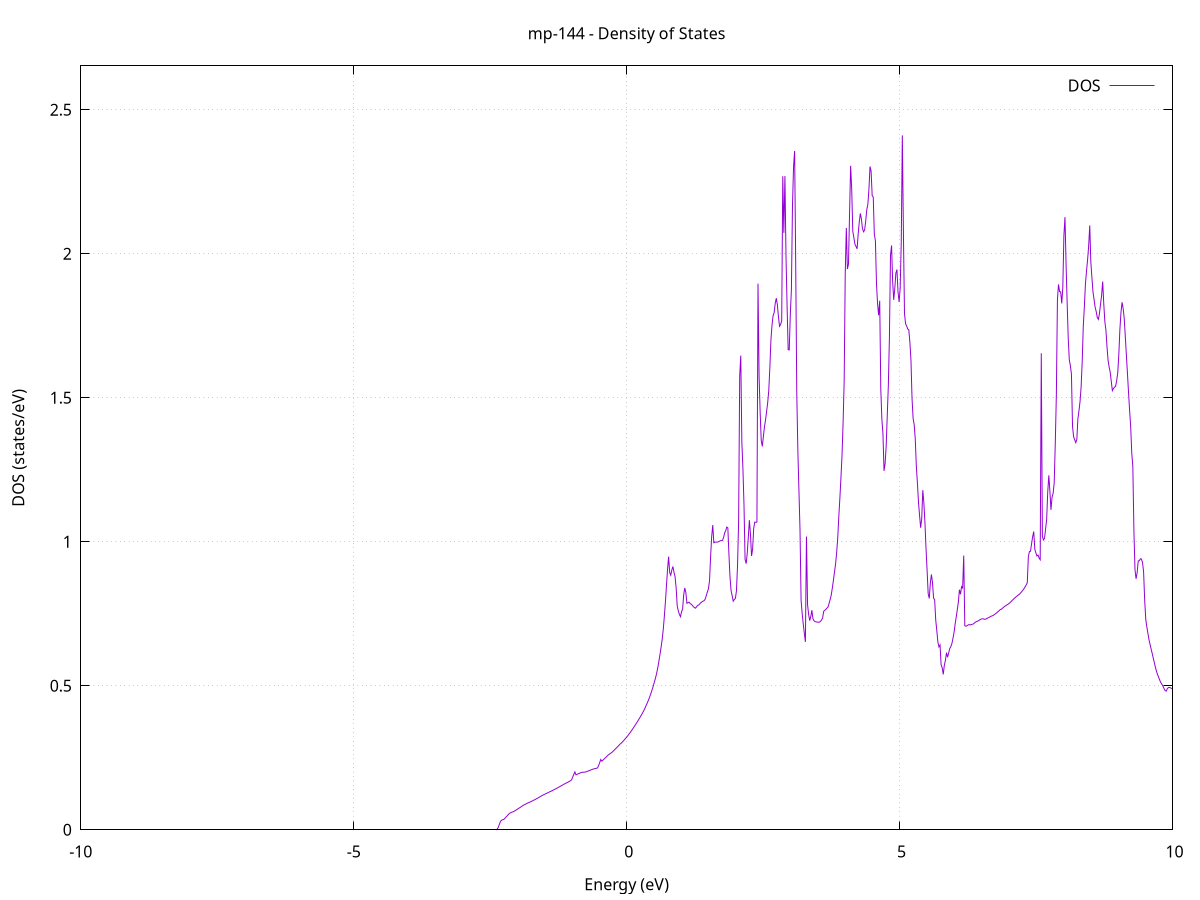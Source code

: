 set title 'mp-144 - Density of States'
set xlabel 'Energy (eV)'
set ylabel 'DOS (states/eV)'
set grid
set xrange [-10:10]
set yrange [0:2.652]
set xzeroaxis lt -1
set terminal png size 800,600
set output 'mp-144_dos_gnuplot.png'
plot '-' using 1:2 with lines title 'DOS'
-23.127200 0.000000
-23.107400 0.000000
-23.087700 0.000000
-23.068000 0.000000
-23.048200 0.000000
-23.028500 0.000000
-23.008800 0.000000
-22.989000 0.000000
-22.969300 0.000000
-22.949600 0.000000
-22.929800 0.000000
-22.910100 0.000000
-22.890400 0.000000
-22.870600 0.000000
-22.850900 0.000000
-22.831200 0.000000
-22.811400 0.000000
-22.791700 0.000000
-22.772000 0.000000
-22.752200 0.000000
-22.732500 0.000000
-22.712800 0.000000
-22.693000 0.000000
-22.673300 0.000000
-22.653600 0.000000
-22.633900 0.000000
-22.614100 0.000000
-22.594400 0.000000
-22.574700 0.000000
-22.554900 0.000000
-22.535200 0.000000
-22.515500 0.000000
-22.495700 0.000000
-22.476000 0.000000
-22.456300 0.000000
-22.436500 0.000000
-22.416800 0.000000
-22.397100 0.000000
-22.377300 0.000000
-22.357600 0.000000
-22.337900 0.000000
-22.318100 0.000000
-22.298400 0.000000
-22.278700 0.000000
-22.258900 0.000000
-22.239200 0.000000
-22.219500 0.000000
-22.199700 0.000000
-22.180000 0.000000
-22.160300 0.000000
-22.140500 0.000000
-22.120800 0.000000
-22.101100 0.000000
-22.081300 0.000000
-22.061600 0.000000
-22.041900 0.000000
-22.022100 0.000000
-22.002400 0.000000
-21.982700 0.000000
-21.963000 0.000000
-21.943200 0.000000
-21.923500 0.000000
-21.903800 0.000000
-21.884000 0.000000
-21.864300 0.000000
-21.844600 0.000000
-21.824800 0.000000
-21.805100 0.000000
-21.785400 0.000000
-21.765600 0.000000
-21.745900 0.000000
-21.726200 0.000000
-21.706400 0.000000
-21.686700 0.000000
-21.667000 0.000000
-21.647200 0.000000
-21.627500 0.000000
-21.607800 0.000000
-21.588000 0.000000
-21.568300 0.000000
-21.548600 0.000000
-21.528800 0.000000
-21.509100 0.000000
-21.489400 0.000000
-21.469600 0.000000
-21.449900 0.000000
-21.430200 0.000000
-21.410400 0.000000
-21.390700 0.000000
-21.371000 0.000000
-21.351300 0.000000
-21.331500 0.011000
-21.311800 0.419700
-21.292100 0.641100
-21.272300 1.910200
-21.252600 4.190500
-21.232900 6.754900
-21.213100 10.503700
-21.193400 15.255000
-21.173700 10.050000
-21.153900 8.197800
-21.134200 6.134900
-21.114500 4.926500
-21.094700 6.115700
-21.075000 6.454900
-21.055300 4.569700
-21.035500 6.322000
-21.015800 7.866400
-20.996100 6.489200
-20.976300 7.049000
-20.956600 8.431000
-20.936900 10.135600
-20.917100 12.429400
-20.897400 12.134700
-20.877700 12.749700
-20.857900 12.735300
-20.838200 12.860300
-20.818500 16.751400
-20.798700 17.566800
-20.779000 18.898700
-20.759300 31.930000
-20.739500 12.511500
-20.719800 8.309600
-20.700100 4.907200
-20.680400 1.799800
-20.660600 0.925200
-20.640900 0.000000
-20.621200 0.000000
-20.601400 0.000000
-20.581700 0.000000
-20.562000 0.000000
-20.542200 0.000000
-20.522500 0.000000
-20.502800 0.000000
-20.483000 0.000000
-20.463300 0.000000
-20.443600 0.000000
-20.423800 0.000000
-20.404100 0.000000
-20.384400 0.000000
-20.364600 0.000000
-20.344900 0.000000
-20.325200 0.000000
-20.305400 0.000000
-20.285700 0.000000
-20.266000 0.000000
-20.246200 0.000000
-20.226500 0.000000
-20.206800 0.000000
-20.187000 0.000000
-20.167300 0.000000
-20.147600 0.000000
-20.127800 0.000000
-20.108100 0.000000
-20.088400 0.000000
-20.068700 0.000000
-20.048900 0.000000
-20.029200 0.000000
-20.009500 0.000000
-19.989700 0.000000
-19.970000 0.000000
-19.950300 0.000000
-19.930500 0.000000
-19.910800 0.000000
-19.891100 0.000000
-19.871300 0.000000
-19.851600 0.000000
-19.831900 0.000000
-19.812100 0.000000
-19.792400 0.000000
-19.772700 0.000000
-19.752900 0.000000
-19.733200 0.000000
-19.713500 0.000000
-19.693700 0.000000
-19.674000 0.000000
-19.654300 0.000000
-19.634500 0.000000
-19.614800 0.000000
-19.595100 0.000000
-19.575300 0.000000
-19.555600 0.000000
-19.535900 0.000000
-19.516100 0.000000
-19.496400 0.000000
-19.476700 0.000000
-19.456900 0.000000
-19.437200 0.000000
-19.417500 0.000000
-19.397800 0.000000
-19.378000 0.000000
-19.358300 0.000000
-19.338600 0.000000
-19.318800 0.000000
-19.299100 0.000000
-19.279400 0.000000
-19.259600 0.000000
-19.239900 0.000000
-19.220200 0.000000
-19.200400 0.000000
-19.180700 0.000000
-19.161000 0.000000
-19.141200 0.000000
-19.121500 0.000000
-19.101800 0.000000
-19.082000 0.000000
-19.062300 0.000000
-19.042600 0.000000
-19.022800 0.000000
-19.003100 0.000000
-18.983400 0.000000
-18.963600 0.000000
-18.943900 0.000000
-18.924200 0.000000
-18.904400 0.000000
-18.884700 0.000000
-18.865000 0.000000
-18.845200 0.000000
-18.825500 0.000000
-18.805800 0.000000
-18.786000 0.000000
-18.766300 0.000000
-18.746600 0.000000
-18.726900 0.000000
-18.707100 0.000000
-18.687400 0.000000
-18.667700 0.000000
-18.647900 0.000000
-18.628200 0.000000
-18.608500 0.000000
-18.588700 0.000000
-18.569000 0.000000
-18.549300 0.000000
-18.529500 0.000000
-18.509800 0.000000
-18.490100 0.000000
-18.470300 0.000000
-18.450600 0.000000
-18.430900 0.000000
-18.411100 0.000000
-18.391400 0.000000
-18.371700 0.000000
-18.351900 0.000000
-18.332200 0.000000
-18.312500 0.000000
-18.292700 0.000000
-18.273000 0.000000
-18.253300 0.000000
-18.233500 0.000000
-18.213800 0.000000
-18.194100 0.000000
-18.174300 0.000000
-18.154600 0.000000
-18.134900 0.000000
-18.115200 0.000000
-18.095400 0.000000
-18.075700 0.000000
-18.056000 0.000000
-18.036200 0.000000
-18.016500 0.000000
-17.996800 0.000000
-17.977000 0.000000
-17.957300 0.000000
-17.937600 0.000000
-17.917800 0.000000
-17.898100 0.000000
-17.878400 0.000000
-17.858600 0.000000
-17.838900 0.000000
-17.819200 0.000000
-17.799400 0.000000
-17.779700 0.000000
-17.760000 0.000000
-17.740200 0.000000
-17.720500 0.000000
-17.700800 0.000000
-17.681000 0.000000
-17.661300 0.000000
-17.641600 0.000000
-17.621800 0.000000
-17.602100 0.000000
-17.582400 0.000000
-17.562600 0.000000
-17.542900 0.000000
-17.523200 0.000000
-17.503400 0.000000
-17.483700 0.000000
-17.464000 0.000000
-17.444300 0.000000
-17.424500 0.000000
-17.404800 0.000000
-17.385100 0.000000
-17.365300 0.000000
-17.345600 0.000000
-17.325900 0.000000
-17.306100 0.000000
-17.286400 0.000000
-17.266700 0.000000
-17.246900 0.000000
-17.227200 0.000000
-17.207500 0.000000
-17.187700 0.000000
-17.168000 0.000000
-17.148300 0.000000
-17.128500 0.000000
-17.108800 0.000000
-17.089100 0.000000
-17.069300 0.000000
-17.049600 0.000000
-17.029900 0.000000
-17.010100 0.000000
-16.990400 0.000000
-16.970700 0.000000
-16.950900 0.000000
-16.931200 0.000000
-16.911500 0.000000
-16.891700 0.000000
-16.872000 0.000000
-16.852300 0.000000
-16.832600 0.000000
-16.812800 0.000000
-16.793100 0.000000
-16.773400 0.000000
-16.753600 0.000000
-16.733900 0.000000
-16.714200 0.000000
-16.694400 0.000000
-16.674700 0.000000
-16.655000 0.000000
-16.635200 0.000000
-16.615500 0.000000
-16.595800 0.000000
-16.576000 0.000000
-16.556300 0.000000
-16.536600 0.000000
-16.516800 0.000000
-16.497100 0.000000
-16.477400 0.000000
-16.457600 0.000000
-16.437900 0.000000
-16.418200 0.000000
-16.398400 0.000000
-16.378700 0.000000
-16.359000 0.000000
-16.339200 0.000000
-16.319500 0.000000
-16.299800 0.000000
-16.280000 0.000000
-16.260300 0.000000
-16.240600 0.000000
-16.220800 0.000000
-16.201100 0.000000
-16.181400 0.000000
-16.161700 0.000000
-16.141900 0.000000
-16.122200 0.000000
-16.102500 0.000000
-16.082700 0.000000
-16.063000 0.000000
-16.043300 0.000000
-16.023500 0.000000
-16.003800 0.000000
-15.984100 0.000000
-15.964300 0.000000
-15.944600 0.000000
-15.924900 0.000000
-15.905100 0.000000
-15.885400 0.000000
-15.865700 0.000000
-15.845900 0.000000
-15.826200 0.000000
-15.806500 0.000000
-15.786700 0.000000
-15.767000 0.000000
-15.747300 0.000000
-15.727500 0.000000
-15.707800 0.000000
-15.688100 0.000000
-15.668300 0.000000
-15.648600 0.000000
-15.628900 0.000000
-15.609100 0.000000
-15.589400 0.000000
-15.569700 0.000000
-15.550000 0.000000
-15.530200 0.000000
-15.510500 0.000000
-15.490800 0.000000
-15.471000 0.000000
-15.451300 0.000000
-15.431600 0.000000
-15.411800 0.000000
-15.392100 0.000000
-15.372400 0.000000
-15.352600 0.000000
-15.332900 0.000000
-15.313200 0.000000
-15.293400 0.000000
-15.273700 0.000000
-15.254000 0.000000
-15.234200 0.000000
-15.214500 0.000000
-15.194800 0.000000
-15.175000 0.000000
-15.155300 0.000000
-15.135600 0.000000
-15.115800 0.000000
-15.096100 0.000000
-15.076400 0.000000
-15.056600 0.000000
-15.036900 0.000000
-15.017200 0.000000
-14.997400 0.000000
-14.977700 0.000000
-14.958000 0.000000
-14.938200 0.000000
-14.918500 0.000000
-14.898800 0.000000
-14.879100 0.000000
-14.859300 0.000000
-14.839600 0.000000
-14.819900 0.000000
-14.800100 0.000000
-14.780400 0.000000
-14.760700 0.000000
-14.740900 0.000000
-14.721200 0.000000
-14.701500 0.000000
-14.681700 0.000000
-14.662000 0.000000
-14.642300 0.000000
-14.622500 0.000000
-14.602800 0.000000
-14.583100 0.000000
-14.563300 0.000000
-14.543600 0.000000
-14.523900 0.000000
-14.504100 0.000000
-14.484400 0.000000
-14.464700 0.000000
-14.444900 0.000000
-14.425200 0.000000
-14.405500 0.000000
-14.385700 0.000000
-14.366000 0.000000
-14.346300 0.000000
-14.326500 0.000000
-14.306800 0.000000
-14.287100 0.000000
-14.267300 0.000000
-14.247600 0.000000
-14.227900 0.000000
-14.208200 0.000000
-14.188400 0.000000
-14.168700 0.000000
-14.149000 0.000000
-14.129200 0.000000
-14.109500 0.000000
-14.089800 0.000000
-14.070000 0.000000
-14.050300 0.000000
-14.030600 0.000000
-14.010800 0.000000
-13.991100 0.000000
-13.971400 0.000000
-13.951600 0.000000
-13.931900 0.000000
-13.912200 0.000000
-13.892400 0.000000
-13.872700 0.000000
-13.853000 0.000000
-13.833200 0.000000
-13.813500 0.000000
-13.793800 0.000000
-13.774000 0.000000
-13.754300 0.000000
-13.734600 0.000000
-13.714800 0.000000
-13.695100 0.000000
-13.675400 0.000000
-13.655600 0.000000
-13.635900 0.000000
-13.616200 0.000000
-13.596500 0.000000
-13.576700 0.000000
-13.557000 0.000000
-13.537300 0.000000
-13.517500 0.000000
-13.497800 0.000000
-13.478100 0.000000
-13.458300 0.000000
-13.438600 0.000000
-13.418900 0.000000
-13.399100 0.000000
-13.379400 0.000000
-13.359700 0.000000
-13.339900 0.000000
-13.320200 0.000000
-13.300500 0.000000
-13.280700 0.000000
-13.261000 0.000000
-13.241300 0.000000
-13.221500 0.000000
-13.201800 0.000000
-13.182100 0.000000
-13.162300 0.000000
-13.142600 0.000000
-13.122900 0.000000
-13.103100 0.000000
-13.083400 0.000000
-13.063700 0.000000
-13.043900 0.000000
-13.024200 0.000000
-13.004500 0.000000
-12.984700 0.000000
-12.965000 0.000000
-12.945300 0.000000
-12.925600 0.000000
-12.905800 0.000000
-12.886100 0.000000
-12.866400 0.000000
-12.846600 0.000000
-12.826900 0.000000
-12.807200 0.000000
-12.787400 0.000000
-12.767700 0.000000
-12.748000 0.000000
-12.728200 0.000000
-12.708500 0.000000
-12.688800 0.000000
-12.669000 0.000000
-12.649300 0.000000
-12.629600 0.000000
-12.609800 0.000000
-12.590100 0.000000
-12.570400 0.000000
-12.550600 0.000000
-12.530900 0.000000
-12.511200 0.000000
-12.491400 0.000000
-12.471700 0.000000
-12.452000 0.000000
-12.432200 0.000000
-12.412500 0.000000
-12.392800 0.000000
-12.373000 0.000000
-12.353300 0.000000
-12.333600 0.000000
-12.313900 0.000000
-12.294100 0.000000
-12.274400 0.000000
-12.254700 0.000000
-12.234900 0.000000
-12.215200 0.000000
-12.195500 0.000000
-12.175700 0.000000
-12.156000 0.000000
-12.136300 0.000000
-12.116500 0.000000
-12.096800 0.000000
-12.077100 0.000000
-12.057300 0.000000
-12.037600 0.000000
-12.017900 0.000000
-11.998100 0.000000
-11.978400 0.000000
-11.958700 0.000000
-11.938900 0.000000
-11.919200 0.000000
-11.899500 0.000000
-11.879700 0.000000
-11.860000 0.000000
-11.840300 0.000000
-11.820500 0.000000
-11.800800 0.000000
-11.781100 0.000000
-11.761300 0.000000
-11.741600 0.000000
-11.721900 0.000000
-11.702100 0.000000
-11.682400 0.000000
-11.662700 0.000000
-11.643000 0.000000
-11.623200 0.000000
-11.603500 0.000000
-11.583800 0.000000
-11.564000 0.000000
-11.544300 0.000000
-11.524600 0.000000
-11.504800 0.000000
-11.485100 0.000000
-11.465400 0.000000
-11.445600 0.000000
-11.425900 0.000000
-11.406200 0.000000
-11.386400 0.000000
-11.366700 0.000000
-11.347000 0.000000
-11.327200 0.000000
-11.307500 0.000000
-11.287800 0.000000
-11.268000 0.000000
-11.248300 0.000000
-11.228600 0.000000
-11.208800 0.000000
-11.189100 0.000000
-11.169400 0.000000
-11.149600 0.000000
-11.129900 0.000000
-11.110200 0.000000
-11.090400 0.000000
-11.070700 0.000000
-11.051000 0.000000
-11.031300 0.000000
-11.011500 0.000000
-10.991800 0.000000
-10.972100 0.000000
-10.952300 0.000000
-10.932600 0.000000
-10.912900 0.000000
-10.893100 0.000000
-10.873400 0.000000
-10.853700 0.000000
-10.833900 0.000000
-10.814200 0.000000
-10.794500 0.000000
-10.774700 0.000000
-10.755000 0.000000
-10.735300 0.000000
-10.715500 0.000000
-10.695800 0.000000
-10.676100 0.000000
-10.656300 0.000000
-10.636600 0.000000
-10.616900 0.000000
-10.597100 0.000000
-10.577400 0.000000
-10.557700 0.000000
-10.537900 0.000000
-10.518200 0.000000
-10.498500 0.000000
-10.478700 0.000000
-10.459000 0.000000
-10.439300 0.000000
-10.419500 0.000000
-10.399800 0.000000
-10.380100 0.000000
-10.360400 0.000000
-10.340600 0.000000
-10.320900 0.000000
-10.301200 0.000000
-10.281400 0.000000
-10.261700 0.000000
-10.242000 0.000000
-10.222200 0.000000
-10.202500 0.000000
-10.182800 0.000000
-10.163000 0.000000
-10.143300 0.000000
-10.123600 0.000000
-10.103800 0.000000
-10.084100 0.000000
-10.064400 0.000000
-10.044600 0.000000
-10.024900 0.000000
-10.005200 0.000000
-9.985400 0.000000
-9.965700 0.000000
-9.946000 0.000000
-9.926200 0.000000
-9.906500 0.000000
-9.886800 0.000000
-9.867000 0.000000
-9.847300 0.000000
-9.827600 0.000000
-9.807800 0.000000
-9.788100 0.000000
-9.768400 0.000000
-9.748700 0.000000
-9.728900 0.000000
-9.709200 0.000000
-9.689500 0.000000
-9.669700 0.000000
-9.650000 0.000000
-9.630300 0.000000
-9.610500 0.000000
-9.590800 0.000000
-9.571100 0.000000
-9.551300 0.000000
-9.531600 0.000000
-9.511900 0.000000
-9.492100 0.000000
-9.472400 0.000000
-9.452700 0.000000
-9.432900 0.000000
-9.413200 0.000000
-9.393500 0.000000
-9.373700 0.000000
-9.354000 0.000000
-9.334300 0.000000
-9.314500 0.000000
-9.294800 0.000000
-9.275100 0.000000
-9.255300 0.000000
-9.235600 0.000000
-9.215900 0.000000
-9.196100 0.000000
-9.176400 0.000000
-9.156700 0.000000
-9.136900 0.000000
-9.117200 0.000000
-9.097500 0.000000
-9.077800 0.000000
-9.058000 0.000000
-9.038300 0.000000
-9.018600 0.000000
-8.998800 0.000000
-8.979100 0.000000
-8.959400 0.000000
-8.939600 0.000000
-8.919900 0.000000
-8.900200 0.000000
-8.880400 0.000000
-8.860700 0.000000
-8.841000 0.000000
-8.821200 0.000000
-8.801500 0.000000
-8.781800 0.000000
-8.762000 0.000000
-8.742300 0.000000
-8.722600 0.000000
-8.702800 0.000000
-8.683100 0.000000
-8.663400 0.000000
-8.643600 0.000000
-8.623900 0.000000
-8.604200 0.000000
-8.584400 0.000000
-8.564700 0.000000
-8.545000 0.000000
-8.525200 0.000000
-8.505500 0.000000
-8.485800 0.000000
-8.466000 0.000000
-8.446300 0.000000
-8.426600 0.000000
-8.406900 0.000000
-8.387100 0.000000
-8.367400 0.000000
-8.347700 0.000000
-8.327900 0.000000
-8.308200 0.000000
-8.288500 0.000000
-8.268700 0.000000
-8.249000 0.000000
-8.229300 0.000000
-8.209500 0.000000
-8.189800 0.000000
-8.170100 0.000000
-8.150300 0.000000
-8.130600 0.000000
-8.110900 0.000000
-8.091100 0.000000
-8.071400 0.000000
-8.051700 0.000000
-8.031900 0.000000
-8.012200 0.000000
-7.992500 0.000000
-7.972700 0.000000
-7.953000 0.000000
-7.933300 0.000000
-7.913500 0.000000
-7.893800 0.000000
-7.874100 0.000000
-7.854300 0.000000
-7.834600 0.000000
-7.814900 0.000000
-7.795200 0.000000
-7.775400 0.000000
-7.755700 0.000000
-7.736000 0.000000
-7.716200 0.000000
-7.696500 0.000000
-7.676800 0.000000
-7.657000 0.000000
-7.637300 0.000000
-7.617600 0.000000
-7.597800 0.000000
-7.578100 0.000000
-7.558400 0.000000
-7.538600 0.000000
-7.518900 0.000000
-7.499200 0.000000
-7.479400 0.000000
-7.459700 0.000000
-7.440000 0.000000
-7.420200 0.000000
-7.400500 0.000000
-7.380800 0.000000
-7.361000 0.000000
-7.341300 0.000000
-7.321600 0.000000
-7.301800 0.000000
-7.282100 0.000000
-7.262400 0.000000
-7.242600 0.000000
-7.222900 0.000000
-7.203200 0.000000
-7.183400 0.000000
-7.163700 0.000000
-7.144000 0.000000
-7.124300 0.000000
-7.104500 0.000000
-7.084800 0.000000
-7.065100 0.000000
-7.045300 0.000000
-7.025600 0.000000
-7.005900 0.000000
-6.986100 0.000000
-6.966400 0.000000
-6.946700 0.000000
-6.926900 0.000000
-6.907200 0.000000
-6.887500 0.000000
-6.867700 0.000000
-6.848000 0.000000
-6.828300 0.000000
-6.808500 0.000000
-6.788800 0.000000
-6.769100 0.000000
-6.749300 0.000000
-6.729600 0.000000
-6.709900 0.000000
-6.690100 0.000000
-6.670400 0.000000
-6.650700 0.000000
-6.630900 0.000000
-6.611200 0.000000
-6.591500 0.000000
-6.571700 0.000000
-6.552000 0.000000
-6.532300 0.000000
-6.512600 0.000000
-6.492800 0.000000
-6.473100 0.000000
-6.453400 0.000000
-6.433600 0.000000
-6.413900 0.000000
-6.394200 0.000000
-6.374400 0.000000
-6.354700 0.000000
-6.335000 0.000000
-6.315200 0.000000
-6.295500 0.000000
-6.275800 0.000000
-6.256000 0.000000
-6.236300 0.000000
-6.216600 0.000000
-6.196800 0.000000
-6.177100 0.000000
-6.157400 0.000000
-6.137600 0.000000
-6.117900 0.000000
-6.098200 0.000000
-6.078400 0.000000
-6.058700 0.000000
-6.039000 0.000000
-6.019200 0.000000
-5.999500 0.000000
-5.979800 0.000000
-5.960000 0.000000
-5.940300 0.000000
-5.920600 0.000000
-5.900800 0.000000
-5.881100 0.000000
-5.861400 0.000000
-5.841700 0.000000
-5.821900 0.000000
-5.802200 0.000000
-5.782500 0.000000
-5.762700 0.000000
-5.743000 0.000000
-5.723300 0.000000
-5.703500 0.000000
-5.683800 0.000000
-5.664100 0.000000
-5.644300 0.000000
-5.624600 0.000000
-5.604900 0.000000
-5.585100 0.000000
-5.565400 0.000000
-5.545700 0.000000
-5.525900 0.000000
-5.506200 0.000000
-5.486500 0.000000
-5.466700 0.000000
-5.447000 0.000000
-5.427300 0.000000
-5.407500 0.000000
-5.387800 0.000000
-5.368100 0.000000
-5.348300 0.000000
-5.328600 0.000000
-5.308900 0.000000
-5.289100 0.000000
-5.269400 0.000000
-5.249700 0.000000
-5.230000 0.000000
-5.210200 0.000000
-5.190500 0.000000
-5.170800 0.000000
-5.151000 0.000000
-5.131300 0.000000
-5.111600 0.000000
-5.091800 0.000000
-5.072100 0.000000
-5.052400 0.000000
-5.032600 0.000000
-5.012900 0.000000
-4.993200 0.000000
-4.973400 0.000000
-4.953700 0.000000
-4.934000 0.000000
-4.914200 0.000000
-4.894500 0.000000
-4.874800 0.000000
-4.855000 0.000000
-4.835300 0.000000
-4.815600 0.000000
-4.795800 0.000000
-4.776100 0.000000
-4.756400 0.000000
-4.736600 0.000000
-4.716900 0.000000
-4.697200 0.000000
-4.677400 0.000000
-4.657700 0.000000
-4.638000 0.000000
-4.618200 0.000000
-4.598500 0.000000
-4.578800 0.000000
-4.559100 0.000000
-4.539300 0.000000
-4.519600 0.000000
-4.499900 0.000000
-4.480100 0.000000
-4.460400 0.000000
-4.440700 0.000000
-4.420900 0.000000
-4.401200 0.000000
-4.381500 0.000000
-4.361700 0.000000
-4.342000 0.000000
-4.322300 0.000000
-4.302500 0.000000
-4.282800 0.000000
-4.263100 0.000000
-4.243300 0.000000
-4.223600 0.000000
-4.203900 0.000000
-4.184100 0.000000
-4.164400 0.000000
-4.144700 0.000000
-4.124900 0.000000
-4.105200 0.000000
-4.085500 0.000000
-4.065700 0.000000
-4.046000 0.000000
-4.026300 0.000000
-4.006500 0.000000
-3.986800 0.000000
-3.967100 0.000000
-3.947400 0.000000
-3.927600 0.000000
-3.907900 0.000000
-3.888200 0.000000
-3.868400 0.000000
-3.848700 0.000000
-3.829000 0.000000
-3.809200 0.000000
-3.789500 0.000000
-3.769800 0.000000
-3.750000 0.000000
-3.730300 0.000000
-3.710600 0.000000
-3.690800 0.000000
-3.671100 0.000000
-3.651400 0.000000
-3.631600 0.000000
-3.611900 0.000000
-3.592200 0.000000
-3.572400 0.000000
-3.552700 0.000000
-3.533000 0.000000
-3.513200 0.000000
-3.493500 0.000000
-3.473800 0.000000
-3.454000 0.000000
-3.434300 0.000000
-3.414600 0.000000
-3.394800 0.000000
-3.375100 0.000000
-3.355400 0.000000
-3.335600 0.000000
-3.315900 0.000000
-3.296200 0.000000
-3.276500 0.000000
-3.256700 0.000000
-3.237000 0.000000
-3.217300 0.000000
-3.197500 0.000000
-3.177800 0.000000
-3.158100 0.000000
-3.138300 0.000000
-3.118600 0.000000
-3.098900 0.000000
-3.079100 0.000000
-3.059400 0.000000
-3.039700 0.000000
-3.019900 0.000000
-3.000200 0.000000
-2.980500 0.000000
-2.960700 0.000000
-2.941000 0.000000
-2.921300 0.000000
-2.901500 0.000000
-2.881800 0.000000
-2.862100 0.000000
-2.842300 0.000000
-2.822600 0.000000
-2.802900 0.000000
-2.783100 0.000000
-2.763400 0.000000
-2.743700 0.000000
-2.723900 0.000000
-2.704200 0.000000
-2.684500 0.000000
-2.664700 0.000000
-2.645000 0.000000
-2.625300 0.000000
-2.605600 0.000000
-2.585800 0.000000
-2.566100 0.000000
-2.546400 0.000000
-2.526600 0.000000
-2.506900 0.000000
-2.487200 0.000000
-2.467400 0.000000
-2.447700 0.000000
-2.428000 0.000000
-2.408200 0.000000
-2.388500 0.000100
-2.368800 0.002800
-2.349000 0.009500
-2.329300 0.020300
-2.309600 0.029600
-2.289800 0.033400
-2.270100 0.034900
-2.250400 0.036000
-2.230600 0.039800
-2.210900 0.043800
-2.191200 0.047800
-2.171400 0.052000
-2.151700 0.055700
-2.132000 0.058700
-2.112200 0.060500
-2.092500 0.061700
-2.072800 0.062900
-2.053000 0.065000
-2.033300 0.067500
-2.013600 0.069900
-1.993900 0.072300
-1.974100 0.074800
-1.954400 0.077200
-1.934700 0.079600
-1.914900 0.082200
-1.895200 0.084700
-1.875500 0.086700
-1.855700 0.088700
-1.836000 0.090600
-1.816300 0.092500
-1.796500 0.094200
-1.776800 0.095800
-1.757100 0.097500
-1.737300 0.099300
-1.717600 0.101200
-1.697900 0.103100
-1.678100 0.104900
-1.658400 0.106900
-1.638700 0.109000
-1.618900 0.111100
-1.599200 0.113300
-1.579500 0.115500
-1.559700 0.117700
-1.540000 0.119800
-1.520300 0.121700
-1.500500 0.123400
-1.480800 0.125200
-1.461100 0.127000
-1.441300 0.128900
-1.421600 0.130700
-1.401900 0.132400
-1.382100 0.134100
-1.362400 0.136000
-1.342700 0.137900
-1.323000 0.139800
-1.303200 0.141800
-1.283500 0.143800
-1.263800 0.145800
-1.244000 0.147900
-1.224300 0.149900
-1.204600 0.152000
-1.184800 0.154100
-1.165100 0.156300
-1.145400 0.158400
-1.125600 0.160500
-1.105900 0.162400
-1.086200 0.164300
-1.066400 0.166200
-1.046700 0.168300
-1.027000 0.170400
-1.007200 0.173700
-0.987500 0.183500
-0.967800 0.192600
-0.948000 0.201000
-0.928300 0.190700
-0.908600 0.192400
-0.888800 0.194100
-0.869100 0.195800
-0.849400 0.197400
-0.829600 0.198900
-0.809900 0.199700
-0.790200 0.199800
-0.770400 0.200000
-0.750700 0.200800
-0.731000 0.202100
-0.711300 0.203500
-0.691500 0.205000
-0.671800 0.206500
-0.652100 0.208000
-0.632300 0.209400
-0.612600 0.210700
-0.592900 0.212000
-0.573100 0.212300
-0.553400 0.213500
-0.533700 0.214700
-0.513900 0.222700
-0.494200 0.233000
-0.474500 0.244000
-0.454700 0.238300
-0.435000 0.241700
-0.415300 0.245200
-0.395500 0.248800
-0.375800 0.252500
-0.356100 0.256300
-0.336300 0.259900
-0.316600 0.262500
-0.296900 0.265000
-0.277100 0.267600
-0.257400 0.271000
-0.237700 0.274700
-0.217900 0.278400
-0.198200 0.282100
-0.178500 0.285900
-0.158700 0.289800
-0.139000 0.293700
-0.119300 0.297600
-0.099500 0.300700
-0.079800 0.304500
-0.060100 0.308400
-0.040400 0.312600
-0.020600 0.317000
-0.000900 0.321400
0.018800 0.326000
0.038600 0.331000
0.058300 0.336000
0.078000 0.341200
0.097800 0.346600
0.117500 0.352200
0.137200 0.357800
0.157000 0.363600
0.176700 0.369300
0.196400 0.375100
0.216200 0.381200
0.235900 0.387400
0.255600 0.393700
0.275400 0.400200
0.295100 0.406900
0.314800 0.414100
0.334600 0.421900
0.354300 0.430400
0.374000 0.438700
0.393800 0.447400
0.413500 0.456900
0.433200 0.467300
0.453000 0.478300
0.472700 0.489800
0.492400 0.502200
0.512200 0.515400
0.531900 0.529200
0.551600 0.545000
0.571300 0.563500
0.591100 0.585200
0.610800 0.608800
0.630500 0.633100
0.650300 0.659900
0.670000 0.694100
0.689700 0.738900
0.709500 0.788500
0.729200 0.846500
0.748900 0.902800
0.768700 0.948200
0.788400 0.892400
0.808100 0.883500
0.827900 0.902000
0.847600 0.913900
0.867300 0.894000
0.887100 0.878500
0.906800 0.839300
0.926500 0.777000
0.946300 0.760200
0.966000 0.747900
0.985700 0.739700
1.005500 0.756500
1.025200 0.766700
1.044900 0.815100
1.064700 0.839500
1.084400 0.824000
1.104100 0.786100
1.123900 0.788600
1.143600 0.790300
1.163300 0.785600
1.183100 0.783000
1.202800 0.779400
1.222500 0.774300
1.242200 0.771500
1.262000 0.769300
1.281700 0.774200
1.301400 0.779000
1.321200 0.780300
1.340900 0.784700
1.360600 0.788900
1.380400 0.791300
1.400100 0.793700
1.419800 0.795500
1.439600 0.801100
1.459300 0.813200
1.479000 0.826200
1.498800 0.836600
1.518500 0.865300
1.538200 0.948700
1.558000 1.018500
1.577700 1.057800
1.597400 0.996400
1.617200 0.998400
1.636900 0.998700
1.656600 0.998600
1.676400 0.999400
1.696100 1.001400
1.715800 1.003500
1.735600 1.003800
1.755300 1.004600
1.775000 1.013800
1.794800 1.030400
1.814500 1.037900
1.834200 1.050900
1.854000 1.048300
1.873700 0.956900
1.893400 0.877800
1.913100 0.830500
1.932900 0.812500
1.952600 0.793600
1.972300 0.799300
1.992100 0.803200
2.011800 0.829400
2.031500 0.917600
2.051300 1.068500
2.071000 1.575300
2.090700 1.646100
2.110500 1.345800
2.130200 1.254300
2.149900 1.127200
2.169700 0.938500
2.189400 0.924000
2.209100 0.959200
2.228900 1.016000
2.248600 1.074800
2.268300 1.026300
2.288100 0.950400
2.307800 0.974600
2.327500 1.046500
2.347300 1.068100
2.367000 1.067300
2.386700 1.068500
2.406500 1.895800
2.426200 1.575900
2.445900 1.448600
2.465700 1.351900
2.485400 1.331000
2.505100 1.365800
2.524800 1.399100
2.544600 1.422900
2.564300 1.452700
2.584000 1.482900
2.603800 1.525200
2.623500 1.603700
2.643200 1.699500
2.663000 1.752200
2.682700 1.784600
2.702400 1.795400
2.722200 1.828100
2.741900 1.845500
2.761600 1.821900
2.781400 1.780200
2.801100 1.747900
2.820800 1.754300
2.840600 1.767100
2.860300 2.268700
2.880000 2.072100
2.899800 2.269400
2.919500 1.989500
2.939200 1.819100
2.959000 1.666800
2.978700 1.665700
2.998400 1.789700
3.018200 1.874500
3.037900 2.163500
3.057600 2.301300
3.077400 2.356700
3.097100 1.963700
3.116800 1.514200
3.136600 1.316300
3.156300 1.177700
3.176000 1.041600
3.195700 0.796800
3.215500 0.751500
3.235200 0.714600
3.254900 0.682400
3.274700 0.652100
3.294400 1.017900
3.314100 0.781600
3.333900 0.748200
3.353600 0.726000
3.373300 0.740000
3.393100 0.762300
3.412800 0.733000
3.432500 0.725700
3.452300 0.722600
3.472000 0.721700
3.491700 0.721200
3.511500 0.720400
3.531200 0.720900
3.550900 0.723300
3.570700 0.728100
3.590400 0.735600
3.610100 0.758500
3.629900 0.761600
3.649600 0.765300
3.669300 0.769500
3.689100 0.773200
3.708800 0.785900
3.728500 0.799900
3.748300 0.815000
3.768000 0.839000
3.787700 0.865500
3.807400 0.894400
3.827200 0.922400
3.846900 0.961200
3.866600 1.011300
3.886400 1.086200
3.906100 1.150300
3.925800 1.221500
3.945600 1.300200
3.965300 1.413400
3.985000 1.557100
4.004800 1.933000
4.024500 2.089600
4.044200 1.946700
4.064000 1.964000
4.083700 2.138300
4.103400 2.305100
4.123200 2.222700
4.142900 2.077200
4.162600 2.055800
4.182400 2.032600
4.202100 2.025100
4.221800 2.016900
4.241600 2.067700
4.261300 2.109500
4.281000 2.139800
4.300800 2.120500
4.320500 2.087000
4.340200 2.076100
4.360000 2.082400
4.379700 2.113600
4.399400 2.153000
4.419200 2.171200
4.438900 2.224800
4.458600 2.302700
4.478300 2.286900
4.498100 2.201300
4.517800 2.196900
4.537500 2.067900
4.557300 2.044600
4.577000 1.896400
4.596700 1.826500
4.616500 1.786000
4.636200 1.836700
4.655900 1.529500
4.675700 1.425800
4.695400 1.375700
4.715100 1.246000
4.734900 1.271700
4.754600 1.331400
4.774300 1.437300
4.794100 1.541500
4.813800 1.707200
4.833500 1.992600
4.853300 2.028700
4.873000 1.903700
4.892700 1.839600
4.912500 1.879600
4.932200 1.932900
4.951900 1.944800
4.971700 1.867100
4.991400 1.832400
5.011100 1.879600
5.030900 2.040300
5.050600 2.410700
5.070300 2.075400
5.090000 1.792900
5.109800 1.756700
5.129500 1.748900
5.149200 1.738600
5.169000 1.735600
5.188700 1.693300
5.208400 1.631600
5.228200 1.497900
5.247900 1.428400
5.267600 1.406300
5.287400 1.357200
5.307100 1.262200
5.326800 1.203600
5.346600 1.137200
5.366300 1.091300
5.386000 1.048500
5.405800 1.080300
5.425500 1.179100
5.445200 1.133800
5.465000 1.065300
5.484700 0.975500
5.504400 0.899600
5.524200 0.819300
5.543900 0.803200
5.563600 0.856500
5.583400 0.886300
5.603100 0.858100
5.622800 0.804600
5.642600 0.798300
5.662300 0.728500
5.682000 0.691600
5.701800 0.651600
5.721500 0.635000
5.741200 0.641800
5.760900 0.573000
5.780700 0.562500
5.800400 0.539500
5.820100 0.571500
5.839900 0.588100
5.859600 0.614800
5.879300 0.599100
5.899100 0.613500
5.918800 0.628900
5.938500 0.635700
5.958300 0.646300
5.978000 0.664200
5.997700 0.684900
6.017500 0.713200
6.037200 0.737900
6.056900 0.763200
6.076700 0.789900
6.096400 0.833400
6.116100 0.817700
6.135900 0.844200
6.155600 0.839400
6.175300 0.952100
6.195100 0.708200
6.214800 0.706700
6.234500 0.708200
6.254300 0.710800
6.274000 0.712500
6.293700 0.711000
6.313500 0.712200
6.333200 0.713500
6.352900 0.714600
6.372600 0.718300
6.392400 0.720900
6.412100 0.723100
6.431800 0.724600
6.451600 0.726400
6.471300 0.729000
6.491000 0.731200
6.510800 0.732300
6.530500 0.732500
6.550200 0.730900
6.570000 0.730800
6.589700 0.732400
6.609400 0.734500
6.629200 0.736500
6.648900 0.738300
6.668600 0.740600
6.688400 0.742200
6.708100 0.743300
6.727800 0.745900
6.747600 0.748600
6.767300 0.751400
6.787000 0.754500
6.806800 0.757700
6.826500 0.761000
6.846200 0.764800
6.866000 0.765800
6.885700 0.769200
6.905400 0.772500
6.925200 0.775400
6.944900 0.778000
6.964600 0.780300
6.984400 0.782800
7.004100 0.785600
7.023800 0.788600
7.043500 0.792300
7.063300 0.796300
7.083000 0.800100
7.102700 0.803600
7.122500 0.806900
7.142200 0.809800
7.161900 0.813100
7.181700 0.816000
7.201400 0.818800
7.221100 0.823000
7.240900 0.827500
7.260600 0.832100
7.280300 0.837300
7.300100 0.843500
7.319800 0.850100
7.339500 0.857400
7.359300 0.948000
7.379000 0.965900
7.398700 0.967000
7.418500 0.993500
7.438200 1.017700
7.457900 1.035500
7.477700 0.973300
7.497400 0.961100
7.517100 0.950500
7.536900 0.953700
7.556600 0.943000
7.576300 0.937500
7.596100 1.654600
7.615800 1.019100
7.635500 1.006300
7.655300 1.011800
7.675000 1.044400
7.694700 1.077600
7.714400 1.172900
7.734200 1.230300
7.753900 1.175500
7.773600 1.110700
7.793400 1.154900
7.813100 1.167900
7.832800 1.204300
7.852600 1.341500
7.872300 1.510200
7.892000 1.840500
7.911800 1.893200
7.931500 1.868400
7.951200 1.867500
7.971000 1.827400
7.990700 1.884400
8.010400 2.062400
8.030200 2.126900
8.049900 1.965600
8.069600 1.832700
8.089400 1.708900
8.109100 1.631900
8.128800 1.611800
8.148600 1.582000
8.168300 1.401100
8.188000 1.364900
8.207800 1.354400
8.227500 1.344100
8.247200 1.354900
8.267000 1.426900
8.286700 1.454800
8.306400 1.487400
8.326100 1.538100
8.345900 1.625200
8.365600 1.748900
8.385300 1.815500
8.405100 1.894900
8.424800 1.939800
8.444500 1.978800
8.464300 2.027100
8.484000 2.097900
8.503700 1.971100
8.523500 1.916900
8.543200 1.867700
8.562900 1.840900
8.582700 1.813800
8.602400 1.799100
8.622100 1.778500
8.641900 1.771800
8.661600 1.791500
8.681300 1.824700
8.701100 1.854300
8.720800 1.903300
8.740500 1.827300
8.760300 1.764900
8.780000 1.735700
8.799700 1.677900
8.819500 1.630000
8.839200 1.606800
8.858900 1.588400
8.878700 1.555900
8.898400 1.524500
8.918100 1.531700
8.937900 1.536700
8.957600 1.539500
8.977300 1.559100
8.997000 1.587100
9.016800 1.651000
9.036500 1.737600
9.056200 1.796400
9.076000 1.831400
9.095700 1.809900
9.115400 1.775500
9.135200 1.712700
9.154900 1.648500
9.174600 1.584900
9.194400 1.518800
9.214100 1.456000
9.233800 1.400100
9.253600 1.307700
9.273300 1.262100
9.293000 1.038500
9.312800 0.903300
9.332500 0.871300
9.352200 0.892200
9.372000 0.933400
9.391700 0.933800
9.411400 0.941000
9.431200 0.939600
9.450900 0.927600
9.470600 0.895000
9.490400 0.796700
9.510100 0.730800
9.529800 0.704400
9.549600 0.682300
9.569300 0.660000
9.589000 0.643400
9.608700 0.627500
9.628500 0.611900
9.648200 0.595500
9.667900 0.579600
9.687700 0.563300
9.707400 0.549600
9.727100 0.538600
9.746900 0.529100
9.766600 0.519200
9.786300 0.511000
9.806100 0.504600
9.825800 0.498600
9.845500 0.490200
9.865300 0.483400
9.885000 0.481400
9.904700 0.489900
9.924500 0.493600
9.944200 0.494200
9.963900 0.492800
9.983700 0.490500
10.003400 0.488800
10.023100 0.488200
10.042900 0.493700
10.062600 0.503800
10.082300 0.521000
10.102100 0.564500
10.121800 0.626800
10.141500 0.884600
10.161300 0.880500
10.181000 0.739400
10.200700 0.664400
10.220500 0.643200
10.240200 0.687600
10.259900 0.757500
10.279600 0.853900
10.299400 0.779800
10.319100 0.702700
10.338800 0.684800
10.358600 0.670600
10.378300 0.608600
10.398000 0.568100
10.417800 0.566800
10.437500 0.572200
10.457200 0.572800
10.477000 0.571600
10.496700 0.569600
10.516400 0.569900
10.536200 0.563900
10.555900 0.543100
10.575600 0.538900
10.595400 0.540800
10.615100 0.550900
10.634800 0.564300
10.654600 0.569300
10.674300 0.577400
10.694000 0.586600
10.713800 0.601100
10.733500 0.629900
10.753200 0.635000
10.773000 0.628500
10.792700 0.628400
10.812400 0.636900
10.832200 0.645100
10.851900 0.718100
10.871600 0.681300
10.891300 0.699000
10.911100 0.720700
10.930800 0.746500
10.950500 0.779300
10.970300 0.826200
10.990000 0.873100
11.009700 0.927800
11.029500 1.011600
11.049200 1.066300
11.068900 1.120000
11.088700 1.170700
11.108400 1.214900
11.128100 1.377500
11.147900 1.361900
11.167600 1.335900
11.187300 1.294800
11.207100 1.226300
11.226800 1.175100
11.246500 1.123000
11.266300 1.075400
11.286000 1.043600
11.305700 1.019800
11.325500 0.991000
11.345200 0.965800
11.364900 0.940200
11.384700 0.922800
11.404400 0.910500
11.424100 0.905400
11.443900 0.859900
11.463600 0.836300
11.483300 0.811400
11.503100 0.786600
11.522800 0.763500
11.542500 0.747500
11.562200 0.726000
11.582000 0.704300
11.601700 0.682800
11.621400 0.662300
11.641200 0.643800
11.660900 0.627400
11.680600 0.612300
11.700400 0.598500
11.720100 0.586800
11.739800 0.574400
11.759600 0.562900
11.779300 0.563600
11.799000 0.525800
11.818800 0.515100
11.838500 0.504500
11.858200 0.495500
11.878000 0.488200
11.897700 0.482700
11.917400 0.477900
11.937200 0.472200
11.956900 0.462200
11.976600 0.453800
11.996400 0.450300
12.016100 0.447000
12.035800 0.444100
12.055600 0.441500
12.075300 0.435000
12.095000 0.432700
12.114800 0.430400
12.134500 0.428100
12.154200 0.425700
12.173900 0.423000
12.193700 0.421600
12.213400 0.423500
12.233100 0.425600
12.252900 0.421000
12.272600 0.416400
12.292300 0.412400
12.312100 0.407700
12.331800 0.403000
12.351500 0.399000
12.371300 0.396200
12.391000 0.395700
12.410700 0.395800
12.430500 0.391300
12.450200 0.390600
12.469900 0.390600
12.489700 0.394800
12.509400 0.396300
12.529100 0.394900
12.548900 0.390500
12.568600 0.387200
12.588300 0.387900
12.608100 0.386400
12.627800 0.383700
12.647500 0.381100
12.667300 0.378800
12.687000 0.377600
12.706700 0.377800
12.726500 0.378500
12.746200 0.380300
12.765900 0.383100
12.785700 0.386500
12.805400 0.389800
12.825100 0.393200
12.844800 0.397000
12.864600 0.411100
12.884300 0.413200
12.904000 0.450600
12.923800 0.503200
12.943500 0.356800
12.963200 0.303900
12.983000 0.279800
13.002700 0.270500
13.022400 0.268700
13.042200 0.266900
13.061900 0.265500
13.081600 0.264300
13.101400 0.263000
13.121100 0.261000
13.140800 0.259100
13.160600 0.259100
13.180300 0.259800
13.200000 0.260600
13.219800 0.261400
13.239500 0.264800
13.259200 0.269200
13.279000 0.273700
13.298700 0.276900
13.318400 0.280300
13.338200 0.284000
13.357900 0.299200
13.377600 0.319500
13.397400 0.412000
13.417100 0.406700
13.436800 0.327100
13.456600 0.260200
13.476300 0.254000
13.496000 0.249600
13.515700 0.246000
13.535500 0.243100
13.555200 0.241000
13.574900 0.239700
13.594700 0.239100
13.614400 0.239100
13.634100 0.239600
13.653900 0.240600
13.673600 0.242100
13.693300 0.244000
13.713100 0.246400
13.732800 0.249400
13.752500 0.252600
13.772300 0.255700
13.792000 0.258800
13.811700 0.262300
13.831500 0.266200
13.851200 0.268800
13.870900 0.271900
13.890700 0.274600
13.910400 0.276800
13.930100 0.278400
13.949900 0.279200
13.969600 0.279700
13.989300 0.280100
14.009100 0.280800
14.028800 0.295700
14.048500 0.274000
14.068300 0.169000
14.088000 0.151100
14.107700 0.142000
14.127400 0.132900
14.147200 0.123800
14.166900 0.114100
14.186600 0.106500
14.206400 0.098400
14.226100 0.090000
14.245800 0.081200
14.265600 0.072200
14.285300 0.063200
14.305000 0.054300
14.324800 0.045600
14.344500 0.036900
14.364200 0.028400
14.384000 0.020000
14.403700 0.012300
14.423400 0.007700
14.443200 0.004200
14.462900 0.001700
14.482600 0.000300
14.502400 0.000000
14.522100 0.000000
14.541800 0.000000
14.561600 0.000000
14.581300 0.000000
14.601000 0.000000
14.620800 0.000000
14.640500 0.000000
14.660200 0.000000
14.680000 0.000000
14.699700 0.000000
14.719400 0.000000
14.739200 0.000000
14.758900 0.000000
14.778600 0.000000
14.798300 0.000000
14.818100 0.000000
14.837800 0.000000
14.857500 0.000000
14.877300 0.000000
14.897000 0.000000
14.916700 0.000000
14.936500 0.000000
14.956200 0.000000
14.975900 0.000000
14.995700 0.000000
15.015400 0.000000
15.035100 0.000000
15.054900 0.000000
15.074600 0.000000
15.094300 0.000000
15.114100 0.000000
15.133800 0.000000
15.153500 0.000000
15.173300 0.000000
15.193000 0.000000
15.212700 0.000000
15.232500 0.000000
15.252200 0.000000
15.271900 0.000000
15.291700 0.000000
15.311400 0.000000
15.331100 0.000000
15.350900 0.000000
15.370600 0.000000
15.390300 0.000000
15.410000 0.000000
15.429800 0.000000
15.449500 0.000000
15.469200 0.000000
15.489000 0.000000
15.508700 0.000000
15.528400 0.000000
15.548200 0.000000
15.567900 0.000000
15.587600 0.000000
15.607400 0.000000
15.627100 0.000000
15.646800 0.000000
15.666600 0.000000
15.686300 0.000000
15.706000 0.000000
15.725800 0.000000
15.745500 0.000000
15.765200 0.000000
15.785000 0.000000
15.804700 0.000000
15.824400 0.000000
15.844200 0.000000
15.863900 0.000000
15.883600 0.000000
15.903400 0.000000
15.923100 0.000000
15.942800 0.000000
15.962600 0.000000
15.982300 0.000000
16.002000 0.000000
16.021800 0.000000
16.041500 0.000000
16.061200 0.000000
16.080900 0.000000
16.100700 0.000000
16.120400 0.000000
16.140100 0.000000
16.159900 0.000000
16.179600 0.000000
16.199300 0.000000
16.219100 0.000000
16.238800 0.000000
16.258500 0.000000
16.278300 0.000000
16.298000 0.000000
16.317700 0.000000
16.337500 0.000000
e
